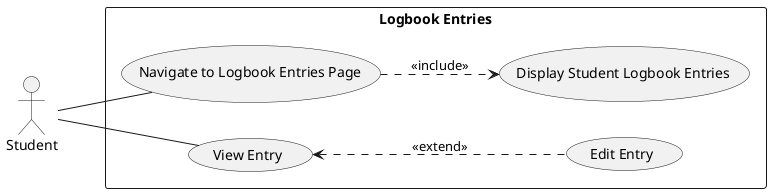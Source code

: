 @startuml logbook_entries_use_case_diagram

left to right direction

actor Student as User

rectangle "Logbook Entries" {
  usecase "Navigate to Logbook Entries Page" as UC1
  usecase "Display Student Logbook Entries" as UC2
  usecase "View Entry" as UC3
  usecase "Edit Entry" as UC4
}

  User -- UC1
  UC1 ..> UC2 : <<include>>
  User -- UC3
  UC3 <.. UC4 : <<extend>>

@enduml
